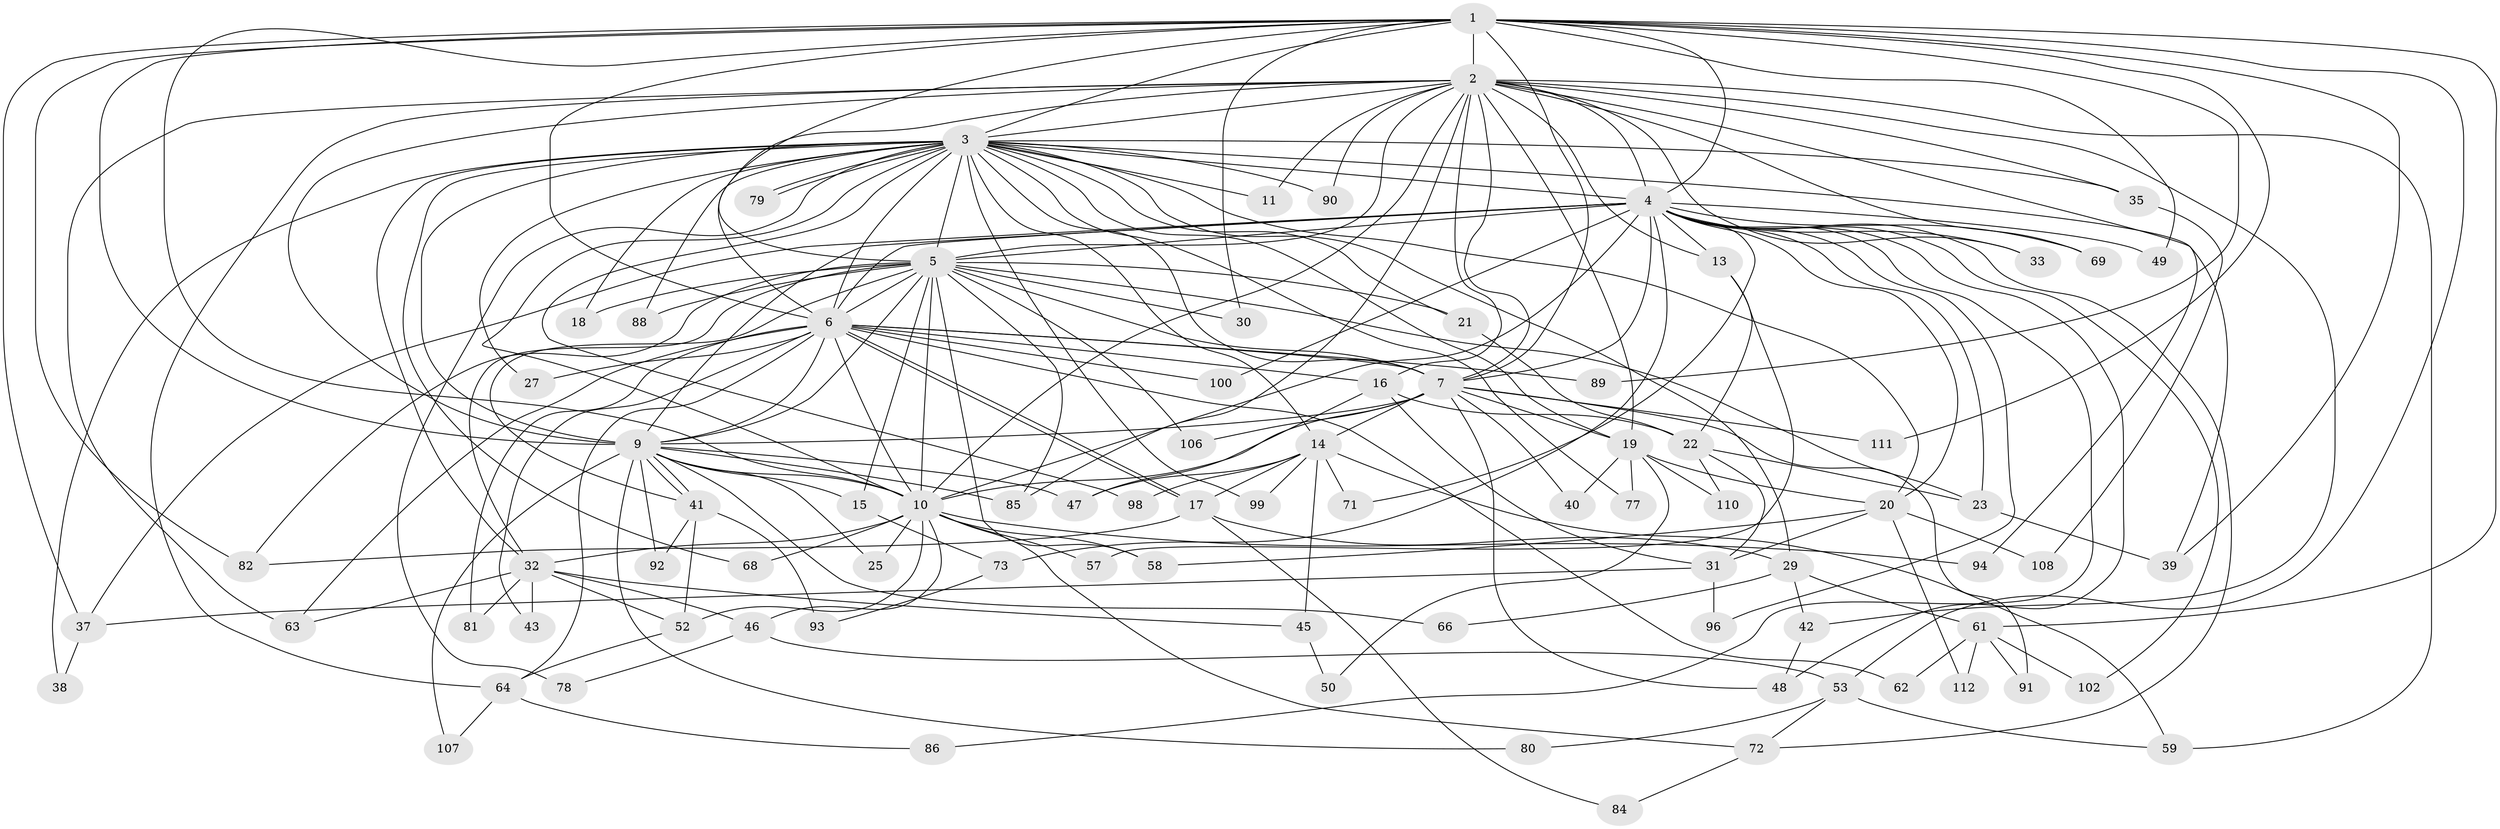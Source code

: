// original degree distribution, {16: 0.008928571428571428, 26: 0.008928571428571428, 31: 0.008928571428571428, 14: 0.008928571428571428, 21: 0.017857142857142856, 19: 0.017857142857142856, 17: 0.008928571428571428, 20: 0.008928571428571428, 2: 0.5535714285714286, 5: 0.05357142857142857, 4: 0.07142857142857142, 8: 0.026785714285714284, 3: 0.16071428571428573, 6: 0.044642857142857144}
// Generated by graph-tools (version 1.1) at 2025/11/02/27/25 16:11:08]
// undirected, 84 vertices, 206 edges
graph export_dot {
graph [start="1"]
  node [color=gray90,style=filled];
  1 [super="+12"];
  2 [super="+97"];
  3 [super="+87"];
  4 [super="+8"];
  5 [super="+75"];
  6 [super="+24"];
  7 [super="+56"];
  9 [super="+51"];
  10 [super="+34"];
  11;
  13;
  14 [super="+60"];
  15;
  16;
  17 [super="+76"];
  18;
  19 [super="+44"];
  20 [super="+26"];
  21 [super="+28"];
  22;
  23 [super="+83"];
  25;
  27;
  29;
  30;
  31 [super="+105"];
  32 [super="+36"];
  33;
  35;
  37 [super="+109"];
  38;
  39 [super="+67"];
  40;
  41;
  42;
  43;
  45;
  46;
  47 [super="+55"];
  48;
  49;
  50;
  52 [super="+54"];
  53 [super="+104"];
  57;
  58 [super="+70"];
  59;
  61;
  62;
  63 [super="+65"];
  64 [super="+74"];
  66;
  68;
  69;
  71;
  72;
  73;
  77;
  78;
  79;
  80;
  81;
  82 [super="+101"];
  84;
  85 [super="+95"];
  86;
  88;
  89;
  90;
  91 [super="+103"];
  92;
  93;
  94;
  96;
  98;
  99;
  100;
  102;
  106;
  107;
  108;
  110;
  111;
  112;
  1 -- 2;
  1 -- 3;
  1 -- 4 [weight=2];
  1 -- 5 [weight=2];
  1 -- 6;
  1 -- 7;
  1 -- 9;
  1 -- 10;
  1 -- 30;
  1 -- 53;
  1 -- 61;
  1 -- 89;
  1 -- 111;
  1 -- 49;
  1 -- 37;
  1 -- 82;
  1 -- 39;
  2 -- 3;
  2 -- 4 [weight=2];
  2 -- 5;
  2 -- 6;
  2 -- 7;
  2 -- 9 [weight=2];
  2 -- 10;
  2 -- 11;
  2 -- 13;
  2 -- 16;
  2 -- 19;
  2 -- 33;
  2 -- 35;
  2 -- 42;
  2 -- 59;
  2 -- 64;
  2 -- 69;
  2 -- 85;
  2 -- 90;
  2 -- 94;
  2 -- 63;
  3 -- 4 [weight=2];
  3 -- 5;
  3 -- 6;
  3 -- 7;
  3 -- 9;
  3 -- 10 [weight=2];
  3 -- 11;
  3 -- 14;
  3 -- 18;
  3 -- 20;
  3 -- 21;
  3 -- 27;
  3 -- 29;
  3 -- 32;
  3 -- 35;
  3 -- 38;
  3 -- 39;
  3 -- 68;
  3 -- 77;
  3 -- 78;
  3 -- 79;
  3 -- 79;
  3 -- 88;
  3 -- 90;
  3 -- 98;
  3 -- 99;
  3 -- 19;
  4 -- 5 [weight=2];
  4 -- 6 [weight=2];
  4 -- 7 [weight=2];
  4 -- 9 [weight=2];
  4 -- 10 [weight=2];
  4 -- 13;
  4 -- 69;
  4 -- 72;
  4 -- 73;
  4 -- 100;
  4 -- 71;
  4 -- 20;
  4 -- 86;
  4 -- 96;
  4 -- 33;
  4 -- 37;
  4 -- 102;
  4 -- 48;
  4 -- 49;
  4 -- 23;
  5 -- 6 [weight=2];
  5 -- 7;
  5 -- 9;
  5 -- 10;
  5 -- 15;
  5 -- 18;
  5 -- 21;
  5 -- 23;
  5 -- 30;
  5 -- 32;
  5 -- 82;
  5 -- 88;
  5 -- 41;
  5 -- 106;
  5 -- 85;
  5 -- 58;
  6 -- 7;
  6 -- 9;
  6 -- 10;
  6 -- 16;
  6 -- 17;
  6 -- 17;
  6 -- 27;
  6 -- 63;
  6 -- 81;
  6 -- 89;
  6 -- 100;
  6 -- 62;
  6 -- 43;
  6 -- 64;
  7 -- 9;
  7 -- 10;
  7 -- 14;
  7 -- 19;
  7 -- 40;
  7 -- 91 [weight=2];
  7 -- 106;
  7 -- 111;
  7 -- 48;
  9 -- 10 [weight=2];
  9 -- 15;
  9 -- 25;
  9 -- 41;
  9 -- 41;
  9 -- 66;
  9 -- 80;
  9 -- 92;
  9 -- 107;
  9 -- 47;
  9 -- 85;
  10 -- 25;
  10 -- 46;
  10 -- 52;
  10 -- 57;
  10 -- 58;
  10 -- 68;
  10 -- 72;
  10 -- 94;
  10 -- 32;
  13 -- 22;
  13 -- 57;
  14 -- 45;
  14 -- 47;
  14 -- 71;
  14 -- 98;
  14 -- 99;
  14 -- 59;
  14 -- 17;
  15 -- 73;
  16 -- 22;
  16 -- 47;
  16 -- 31;
  17 -- 29;
  17 -- 82;
  17 -- 84;
  19 -- 40;
  19 -- 50;
  19 -- 77;
  19 -- 110;
  19 -- 20;
  20 -- 112;
  20 -- 58;
  20 -- 108;
  20 -- 31;
  21 -- 22;
  22 -- 23;
  22 -- 31;
  22 -- 110;
  23 -- 39;
  29 -- 42;
  29 -- 61;
  29 -- 66;
  31 -- 37;
  31 -- 96;
  32 -- 43;
  32 -- 45;
  32 -- 46;
  32 -- 63;
  32 -- 81;
  32 -- 52;
  35 -- 108;
  37 -- 38;
  41 -- 52;
  41 -- 92;
  41 -- 93;
  42 -- 48;
  45 -- 50;
  46 -- 53;
  46 -- 78;
  52 -- 64;
  53 -- 59;
  53 -- 80;
  53 -- 72;
  61 -- 62;
  61 -- 91;
  61 -- 102;
  61 -- 112;
  64 -- 86;
  64 -- 107;
  72 -- 84;
  73 -- 93;
}
